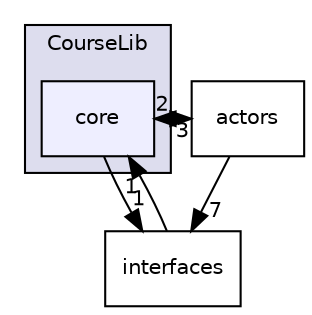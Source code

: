 digraph "Course/CourseLib/core" {
  compound=true
  node [ fontsize="10", fontname="Helvetica"];
  edge [ labelfontsize="10", labelfontname="Helvetica"];
  subgraph clusterdir_073dd5d248e348c36f44047f329142b1 {
    graph [ bgcolor="#ddddee", pencolor="black", label="CourseLib" fontname="Helvetica", fontsize="10", URL="dir_073dd5d248e348c36f44047f329142b1.html"]
  dir_f0c2f1e2669e4839cf697743412b9102 [shape=box, label="core", style="filled", fillcolor="#eeeeff", pencolor="black", URL="dir_f0c2f1e2669e4839cf697743412b9102.html"];
  }
  dir_31ecbf5764a97f048ee4b40f23fa60f9 [shape=box label="interfaces" URL="dir_31ecbf5764a97f048ee4b40f23fa60f9.html"];
  dir_5a677f39e1b1e98afbb3471e974187bf [shape=box label="actors" URL="dir_5a677f39e1b1e98afbb3471e974187bf.html"];
  dir_31ecbf5764a97f048ee4b40f23fa60f9->dir_f0c2f1e2669e4839cf697743412b9102 [headlabel="1", labeldistance=1.5 headhref="dir_000006_000003.html"];
  dir_5a677f39e1b1e98afbb3471e974187bf->dir_31ecbf5764a97f048ee4b40f23fa60f9 [headlabel="7", labeldistance=1.5 headhref="dir_000002_000006.html"];
  dir_5a677f39e1b1e98afbb3471e974187bf->dir_f0c2f1e2669e4839cf697743412b9102 [headlabel="3", labeldistance=1.5 headhref="dir_000002_000003.html"];
  dir_f0c2f1e2669e4839cf697743412b9102->dir_31ecbf5764a97f048ee4b40f23fa60f9 [headlabel="1", labeldistance=1.5 headhref="dir_000003_000006.html"];
  dir_f0c2f1e2669e4839cf697743412b9102->dir_5a677f39e1b1e98afbb3471e974187bf [headlabel="2", labeldistance=1.5 headhref="dir_000003_000002.html"];
}
